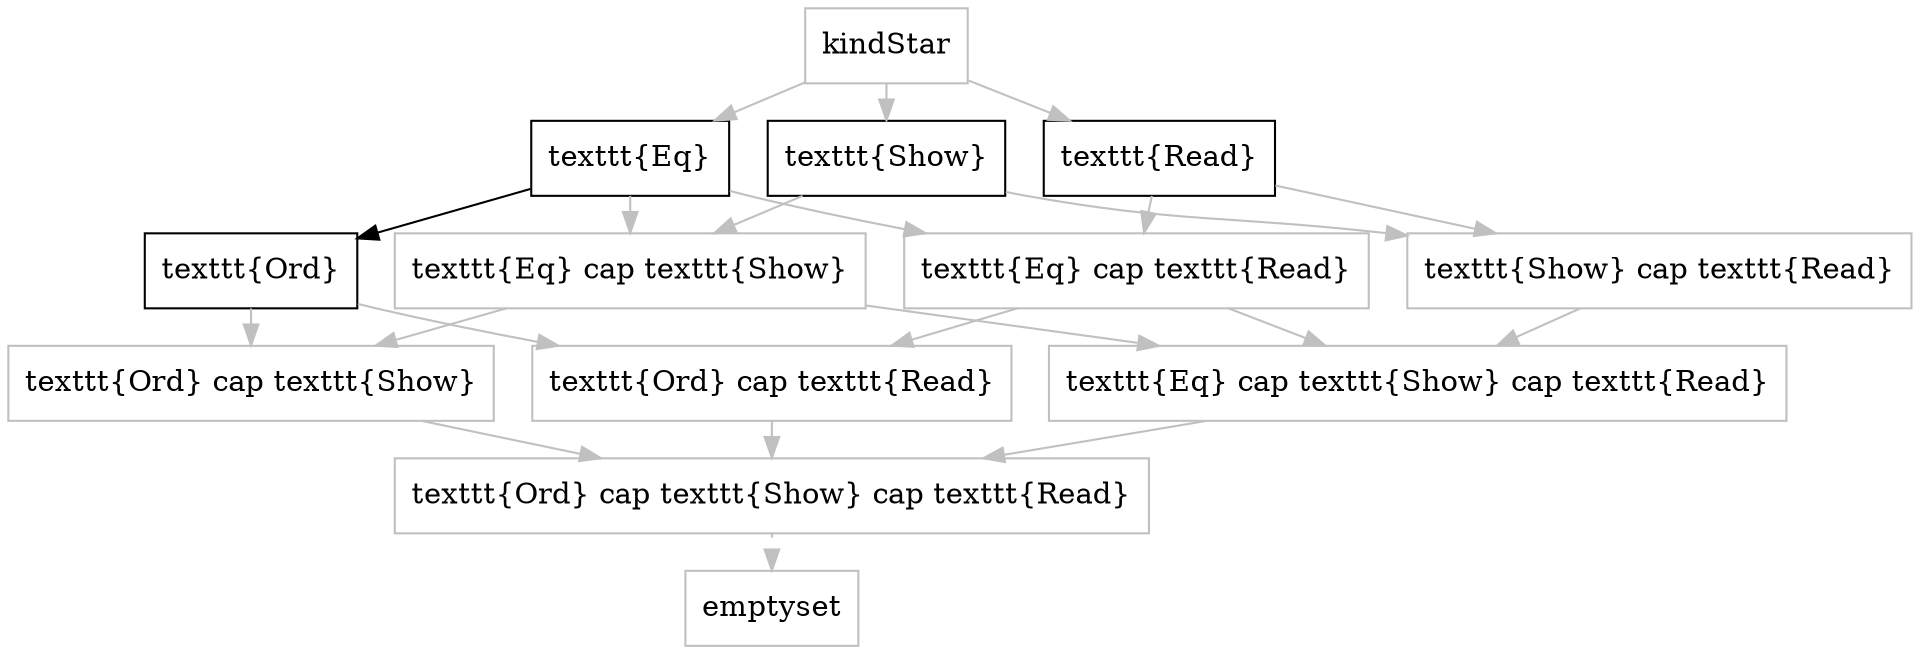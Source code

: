 digraph kinds {
	graph [ranksep=0.25];
	node [shape=box];

	"\kindStar" [color=gray];
	"\texttt{Eq} \cap \texttt{Show}" [color=gray];
	"\texttt{Eq} \cap \texttt{Read}" [color=gray];
	"\texttt{Ord} \cap \texttt{Show}" [color=gray];
	"\texttt{Show} \cap \texttt{Read}" [color=gray];
	"\texttt{Ord} \cap \texttt{Show}" [color=gray];
	"\texttt{Ord} \cap \texttt{Read}" [color=gray];
	"\texttt{Eq} \cap \texttt{Show} \cap \texttt{Read}" [color=gray];
	"\texttt{Ord} \cap \texttt{Show} \cap \texttt{Read}" [color=gray];
	"\emptyset" [color=gray];


	"\kindStar" -> "\texttt{Eq}" [color=gray];
	"\kindStar" -> "\texttt{Show}" [color=gray];
	"\kindStar" -> "\texttt{Read}" [color=gray];
	// {rank=same; "\texttt{Eq}"; "\texttt{Show}"; "\texttt{Read}"};

	"\texttt{Eq}" -> "\texttt{Ord}";
	"\texttt{Eq}" -> "\texttt{Eq} \cap \texttt{Show}" [color=gray];
	"\texttt{Eq}" -> "\texttt{Eq} \cap \texttt{Read}" [color=gray];
	"\texttt{Show}" -> "\texttt{Eq} \cap \texttt{Show}" [color=gray];
	"\texttt{Show}" -> "\texttt{Show} \cap \texttt{Read}" [color=gray];
	"\texttt{Read}" -> "\texttt{Eq} \cap \texttt{Read}" [color=gray];
	"\texttt{Read}" -> "\texttt{Show} \cap \texttt{Read}" [color=gray];

	"\texttt{Ord}" -> "\texttt{Ord} \cap \texttt{Show}" [color=gray];
	"\texttt{Ord}" -> "\texttt{Ord} \cap \texttt{Read}" [color=gray];
	"\texttt{Eq} \cap \texttt{Show}" -> "\texttt{Ord} \cap \texttt{Show}" [color=gray];
	"\texttt{Eq} \cap \texttt{Show}" -> "\texttt{Eq} \cap \texttt{Show} \cap \texttt{Read}" [color=gray];
	"\texttt{Eq} \cap \texttt{Read}" -> "\texttt{Ord} \cap \texttt{Read}" [color=gray];
	"\texttt{Eq} \cap \texttt{Read}" -> "\texttt{Eq} \cap \texttt{Show} \cap \texttt{Read}" [color=gray];
	"\texttt{Show} \cap \texttt{Read}" -> "\texttt{Eq} \cap \texttt{Show} \cap \texttt{Read}" [color=gray];

	"\texttt{Ord} \cap \texttt{Show}" -> "\texttt{Ord} \cap \texttt{Show} \cap \texttt{Read}" [color=gray];
	"\texttt{Ord} \cap \texttt{Read}" -> "\texttt{Ord} \cap \texttt{Show} \cap \texttt{Read}" [color=gray];
	"\texttt{Eq} \cap \texttt{Show} \cap \texttt{Read}" -> "\texttt{Ord} \cap \texttt{Show} \cap \texttt{Read}" [color=gray];

	"\texttt{Ord} \cap \texttt{Show} \cap \texttt{Read}" -> "\emptyset" [style=dotted,color=gray];
}
